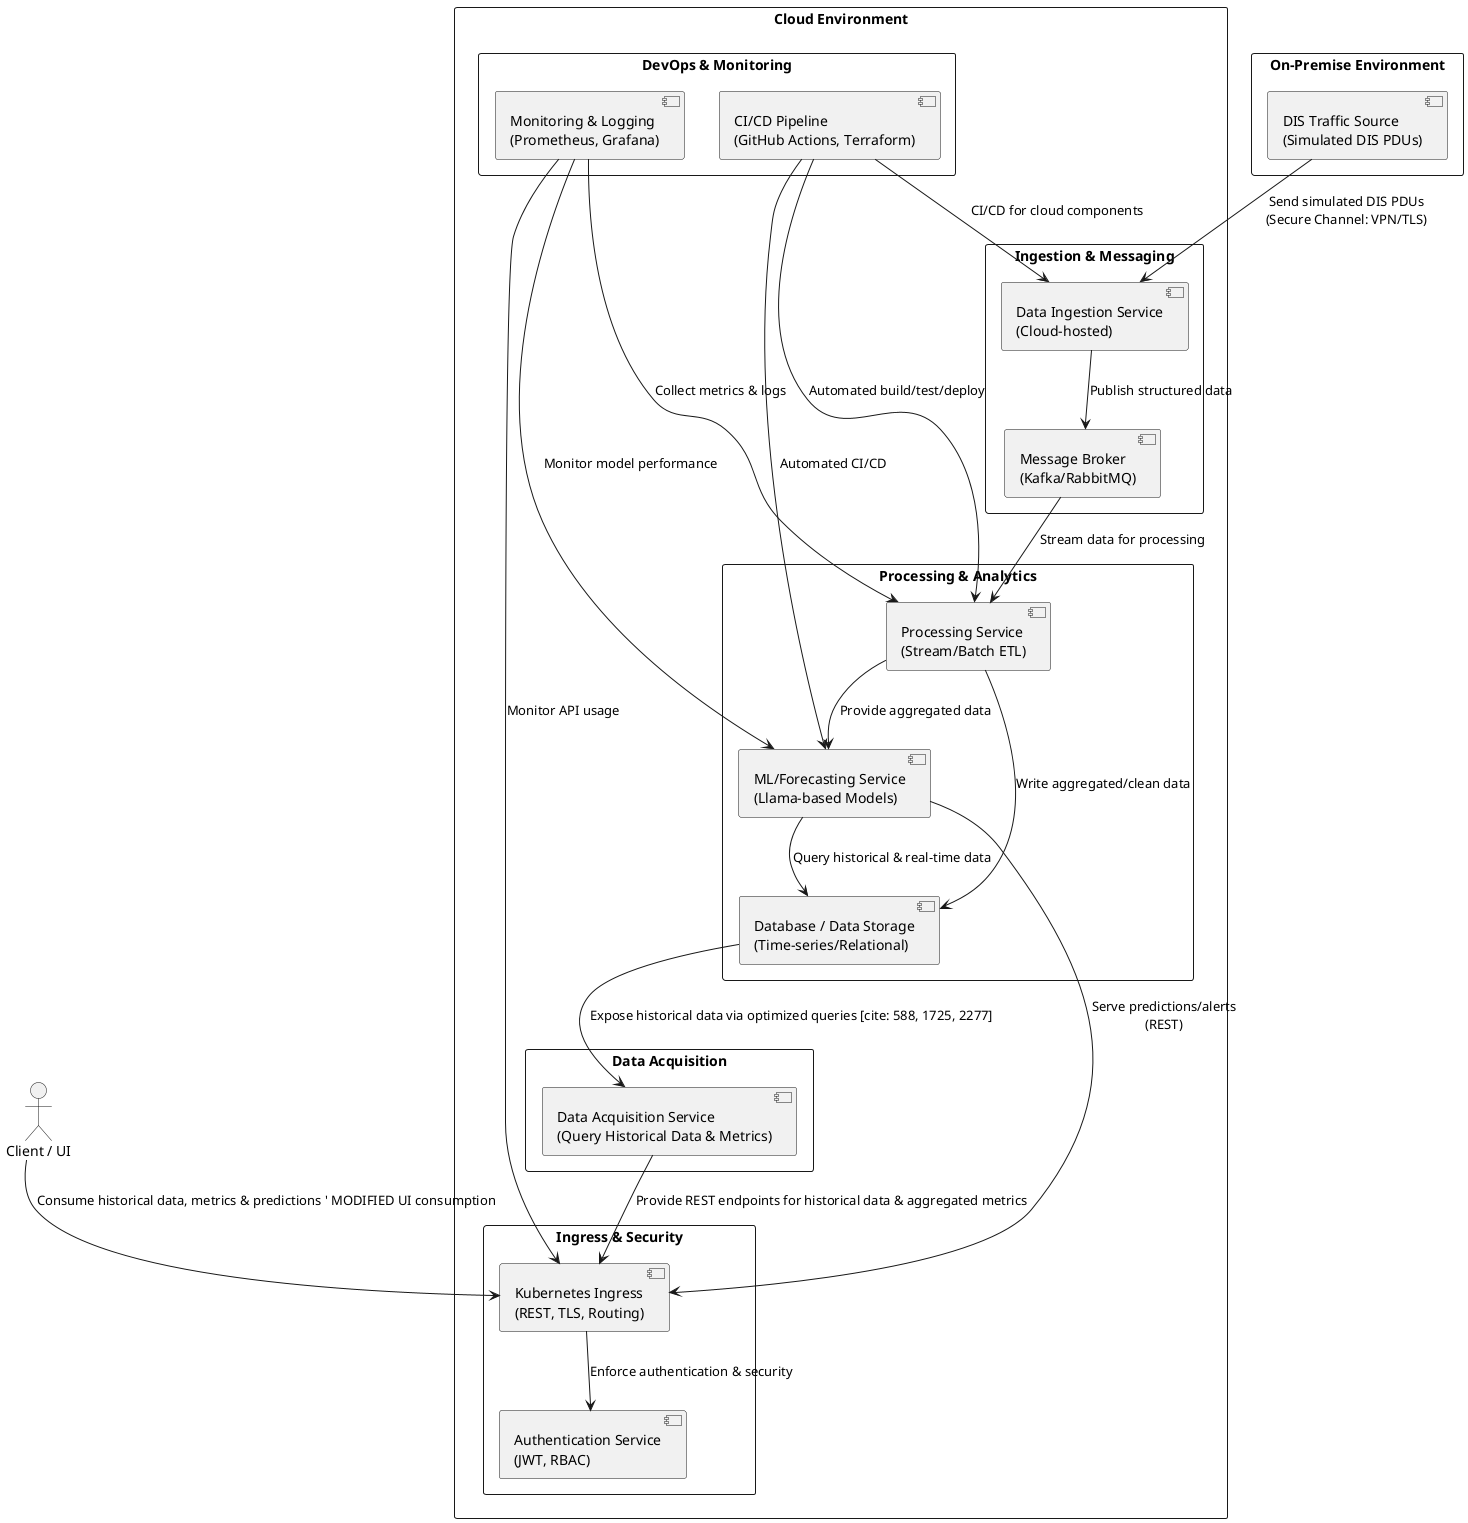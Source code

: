 @startuml
skinparam packageStyle rectangle

actor "Client / UI" as UI

' On-Premise components
package "On-Premise Environment" {
  [DIS Traffic Source\n(Simulated DIS PDUs)] as DIS_Source
}

' Cloud components
package "Cloud Environment" {
  package "Ingestion & Messaging" {
    [Data Ingestion Service\n(Cloud-hosted)] as Ingestion
    [Message Broker\n(Kafka/RabbitMQ)] as Broker
  }
  
  package "Processing & Analytics" {
    [Processing Service\n(Stream/Batch ETL)] as Processing
    [ML/Forecasting Service\n(Llama-based Models)] as MLService
    [Database / Data Storage\n(Time-series/Relational)] as Storage
  }
  
  package "Data Acquisition" {
    [Data Acquisition Service\n(Query Historical Data & Metrics)] as DataAcquire
  }
  
  package "Ingress & Security" {
    [Kubernetes Ingress\n(REST, TLS, Routing)] as Ingress
    [Authentication Service\n(JWT, RBAC)] as AuthService
  }
  
  package "DevOps & Monitoring" {
    [Monitoring & Logging\n(Prometheus, Grafana)] as Monitor
    [CI/CD Pipeline\n(GitHub Actions, Terraform)] as CICD
  }
}

' Interactions between on-premise and cloud
DIS_Source --> Ingestion : Send simulated DIS PDUs\n(Secure Channel: VPN/TLS)
Ingestion --> Broker : Publish structured data
Broker --> Processing : Stream data for processing
Processing --> Storage : Write aggregated/clean data

' Data Acquisition for historical queries and metrics
Storage --> DataAcquire : Expose historical data via optimized queries [cite: 588, 1725, 2277]
' MODIFIED LABEL AND DESCRIPTION for DataAcquire to Ingress
DataAcquire --> Ingress : Provide REST endpoints for historical data & aggregated metrics 

' ML & API interaction
Processing --> MLService : Provide aggregated data
MLService --> Storage : Query historical & real-time data
MLService --> Ingress : Serve predictions/alerts\n(REST)

' Ingress and security flow
Ingress --> AuthService : Enforce authentication & security
UI --> Ingress : Consume historical data, metrics & predictions ' MODIFIED UI consumption

' DevOps & Monitoring interactions
Monitor --> Processing : Collect metrics & logs
Monitor --> MLService : Monitor model performance
Monitor --> Ingress : Monitor API usage
CICD --> Ingestion : CI/CD for cloud components
CICD --> Processing : Automated build/test/deploy
CICD --> MLService : Automated CI/CD

@enduml